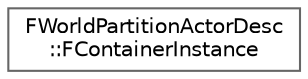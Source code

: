 digraph "Graphical Class Hierarchy"
{
 // INTERACTIVE_SVG=YES
 // LATEX_PDF_SIZE
  bgcolor="transparent";
  edge [fontname=Helvetica,fontsize=10,labelfontname=Helvetica,labelfontsize=10];
  node [fontname=Helvetica,fontsize=10,shape=box,height=0.2,width=0.4];
  rankdir="LR";
  Node0 [id="Node000000",label="FWorldPartitionActorDesc\l::FContainerInstance",height=0.2,width=0.4,color="grey40", fillcolor="white", style="filled",URL="$d3/de3/structFWorldPartitionActorDesc_1_1FContainerInstance.html",tooltip=" "];
}
